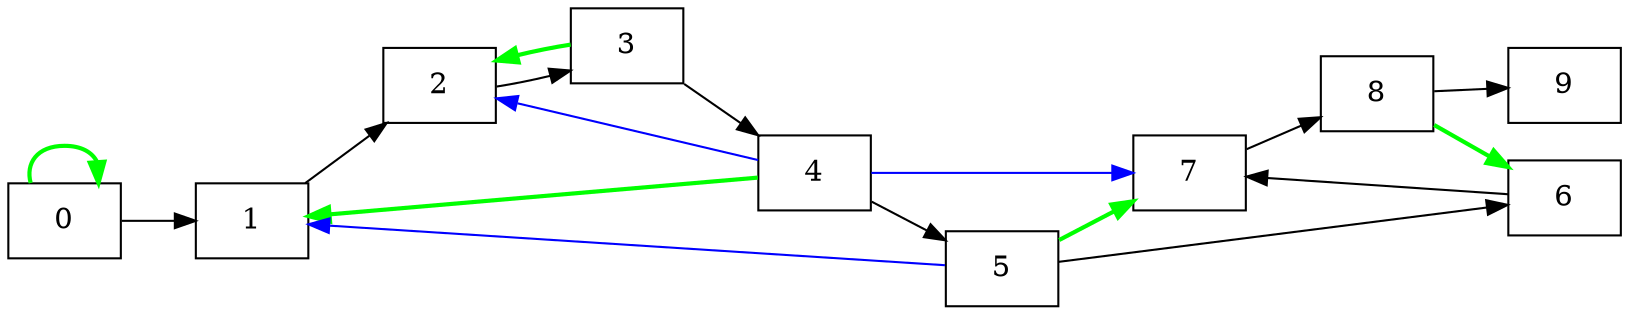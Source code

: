 digraph G{
   rankdir=LR;
   NODE0[shape="box",label="0"];
   NODE1[shape="box",label="1"];
   NODE2[shape="box",label="2"];
   NODE3[shape="box",label="3"];
   NODE4[shape="box",label="4"];
   NODE5[shape="box",label="5"];
   NODE6[shape="box",label="6"];
   NODE7[shape="box",label="7"];
   NODE8[shape="box",label="8"];
   NODE9[shape="box",label="9"];
   NODE0 -> NODE1 [weight=1,color="black"];
   NODE1 -> NODE2 [weight=1,color="black"];
   NODE2 -> NODE3 [weight=1,color="black"];
   NODE3 -> NODE4 [weight=1,color="black"];
   NODE4 -> NODE5 [weight=1,color="black"];
   NODE5 -> NODE6 [weight=1,color="black"];
   NODE6 -> NODE7 [weight=1,color="black"];
   NODE7 -> NODE8 [weight=1,color="black"];
   NODE8 -> NODE9 [weight=1,color="black"];
   NODE0 -> NODE0 [color="green",penwidth=2];
   NODE5 -> NODE1 [color="blue",penwidth=1];
   NODE4 -> NODE2 [color="blue",penwidth=1];
   NODE3 -> NODE2 [color="green",penwidth=2];
   NODE4 -> NODE1 [color="green",penwidth=2];
   NODE5 -> NODE7 [color="green",penwidth=2];
   NODE4 -> NODE7 [color="blue",penwidth=1];
   NODE8 -> NODE6 [color="green",penwidth=2];
}